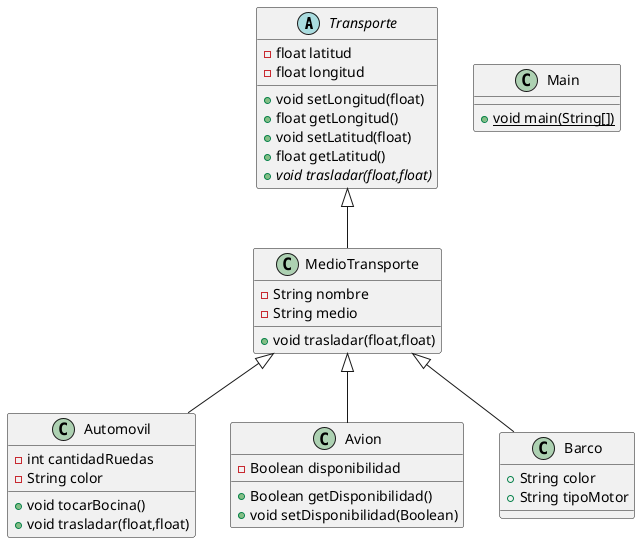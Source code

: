 @startuml
abstract class Transporte {
- float latitud
- float longitud
+ void setLongitud(float)
+ float getLongitud()
+ void setLatitud(float)
+ float getLatitud()
+ {abstract}void trasladar(float,float)
}


class Automovil {
- int cantidadRuedas
- String color
+ void tocarBocina()
+ void trasladar(float,float)
}


class Avion {
- Boolean disponibilidad
+ Boolean getDisponibilidad()
+ void setDisponibilidad(Boolean)
}


class MedioTransporte {
- String nombre
- String medio
+ void trasladar(float,float)
}


class Main {
+ {static} void main(String[])
}

class Barco {
+ String color
+ String tipoMotor
}



MedioTransporte <|-- Automovil
MedioTransporte <|-- Avion
Transporte <|-- MedioTransporte
MedioTransporte <|-- Barco
@enduml